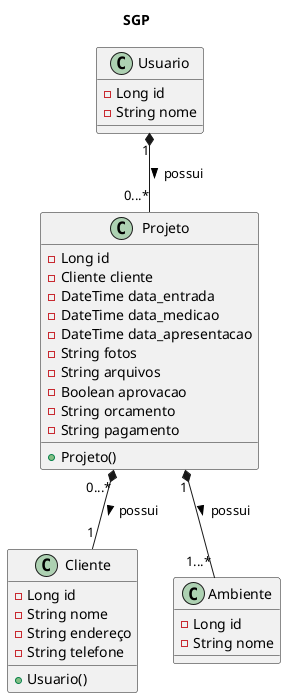 @startuml

title SGP

class Cliente {
- Long id
- String nome
- String endereço
- String telefone
+ Usuario()
}

class Ambiente {
  - Long id
  - String nome
}
class Projeto {
  - Long id
  - Cliente cliente
  - DateTime data_entrada
  - DateTime data_medicao
  - DateTime data_apresentacao
  - String fotos
  - String arquivos
  - Boolean aprovacao
  - String orcamento
  - String pagamento
  + Projeto()
}
class Usuario {
  - Long id
  - String nome
}

Usuario "1" *-- "0...*" Projeto : possui >
Projeto "0...*" *-- "1" Cliente : possui >
Projeto "1" *-- "1...*" Ambiente : possui >



@enduml
' o-- associação
' *-- composição
' <|-- extenção
' Ente "1" <- Ente : relação >